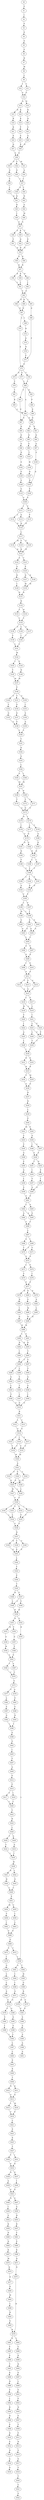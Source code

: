 strict digraph  {
	S0 -> S1 [ label = F ];
	S1 -> S2 [ label = I ];
	S2 -> S3 [ label = P ];
	S3 -> S4 [ label = E ];
	S4 -> S5 [ label = S ];
	S5 -> S6 [ label = P ];
	S6 -> S7 [ label = R ];
	S7 -> S8 [ label = W ];
	S8 -> S9 [ label = L ];
	S9 -> S10 [ label = I ];
	S9 -> S11 [ label = V ];
	S10 -> S12 [ label = S ];
	S11 -> S12 [ label = S ];
	S12 -> S13 [ label = Q ];
	S12 -> S14 [ label = H ];
	S13 -> S15 [ label = N ];
	S13 -> S16 [ label = K ];
	S14 -> S17 [ label = R ];
	S15 -> S18 [ label = R ];
	S16 -> S19 [ label = K ];
	S17 -> S20 [ label = Q ];
	S18 -> S21 [ label = K ];
	S19 -> S22 [ label = F ];
	S20 -> S23 [ label = S ];
	S21 -> S24 [ label = E ];
	S22 -> S25 [ label = S ];
	S23 -> S26 [ label = A ];
	S24 -> S27 [ label = Q ];
	S25 -> S28 [ label = K ];
	S26 -> S28 [ label = K ];
	S27 -> S29 [ label = A ];
	S28 -> S29 [ label = A ];
	S29 -> S30 [ label = F ];
	S29 -> S31 [ label = M ];
	S29 -> S32 [ label = Y ];
	S30 -> S33 [ label = G ];
	S31 -> S34 [ label = A ];
	S32 -> S35 [ label = E ];
	S33 -> S36 [ label = V ];
	S34 -> S37 [ label = I ];
	S35 -> S37 [ label = I ];
	S36 -> S38 [ label = L ];
	S37 -> S39 [ label = S ];
	S37 -> S40 [ label = T ];
	S38 -> S41 [ label = K ];
	S39 -> S41 [ label = K ];
	S40 -> S42 [ label = N ];
	S41 -> S43 [ label = K ];
	S42 -> S44 [ label = A ];
	S43 -> S45 [ label = I ];
	S44 -> S46 [ label = M ];
	S45 -> S47 [ label = A ];
	S46 -> S47 [ label = A ];
	S47 -> S48 [ label = S ];
	S47 -> S49 [ label = K ];
	S47 -> S50 [ label = T ];
	S48 -> S51 [ label = V ];
	S49 -> S52 [ label = Q ];
	S50 -> S53 [ label = E ];
	S51 -> S54 [ label = N ];
	S52 -> S54 [ label = N ];
	S53 -> S54 [ label = N ];
	S54 -> S55 [ label = G ];
	S54 -> S56 [ label = K ];
	S55 -> S57 [ label = R ];
	S56 -> S57 [ label = R ];
	S57 -> S58 [ label = E ];
	S57 -> S59 [ label = K ];
	S57 -> S60 [ label = N ];
	S58 -> S61 [ label = L ];
	S59 -> S61 [ label = L ];
	S60 -> S62 [ label = I ];
	S61 -> S63 [ label = S ];
	S62 -> S63 [ label = S ];
	S63 -> S64 [ label = D ];
	S63 -> S65 [ label = I ];
	S63 -> S66 [ label = K ];
	S64 -> S67 [ label = N ];
	S65 -> S68 [ label = D ];
	S66 -> S67 [ label = N ];
	S67 -> S69 [ label = I ];
	S67 -> S70 [ label = L ];
	S68 -> S71 [ label = F ];
	S69 -> S72 [ label = R ];
	S70 -> S73 [ label = E ];
	S71 -> S73 [ label = E ];
	S72 -> S74 [ label = K ];
	S73 -> S75 [ label = E ];
	S73 -> S76 [ label = T ];
	S73 -> S77 [ label = A ];
	S74 -> S78 [ label = N ];
	S75 -> S79 [ label = V ];
	S76 -> S80 [ label = L ];
	S77 -> S80 [ label = L ];
	S78 -> S71 [ label = F ];
	S79 -> S81 [ label = T ];
	S80 -> S82 [ label = K ];
	S80 -> S83 [ label = V ];
	S80 -> S84 [ label = A ];
	S81 -> S85 [ label = R ];
	S82 -> S86 [ label = P ];
	S83 -> S87 [ label = E ];
	S84 -> S88 [ label = D ];
	S84 -> S87 [ label = E ];
	S85 -> S84 [ label = A ];
	S86 -> S89 [ label = E ];
	S87 -> S90 [ label = D ];
	S88 -> S91 [ label = E ];
	S88 -> S92 [ label = E ];
	S89 -> S88 [ label = D ];
	S90 -> S93 [ label = E ];
	S91 -> S94 [ label = K ];
	S92 -> S95 [ label = D ];
	S93 -> S96 [ label = G ];
	S94 -> S97 [ label = A ];
	S95 -> S98 [ label = S ];
	S96 -> S99 [ label = D ];
	S97 -> S100 [ label = G ];
	S98 -> S101 [ label = T ];
	S99 -> S102 [ label = S ];
	S100 -> S103 [ label = N ];
	S101 -> S104 [ label = M ];
	S102 -> S105 [ label = P ];
	S103 -> S106 [ label = P ];
	S104 -> S107 [ label = N ];
	S105 -> S108 [ label = S ];
	S106 -> S109 [ label = S ];
	S107 -> S103 [ label = N ];
	S108 -> S110 [ label = G ];
	S109 -> S111 [ label = I ];
	S109 -> S112 [ label = V ];
	S110 -> S109 [ label = S ];
	S111 -> S113 [ label = A ];
	S111 -> S114 [ label = L ];
	S112 -> S115 [ label = F ];
	S113 -> S116 [ label = D ];
	S114 -> S116 [ label = D ];
	S115 -> S116 [ label = D ];
	S116 -> S117 [ label = L ];
	S117 -> S118 [ label = M ];
	S117 -> S119 [ label = V ];
	S117 -> S120 [ label = F ];
	S118 -> S121 [ label = R ];
	S119 -> S121 [ label = R ];
	S120 -> S121 [ label = R ];
	S121 -> S122 [ label = S ];
	S121 -> S123 [ label = T ];
	S122 -> S124 [ label = A ];
	S123 -> S125 [ label = P ];
	S124 -> S126 [ label = K ];
	S125 -> S127 [ label = Q ];
	S125 -> S128 [ label = N ];
	S126 -> S129 [ label = I ];
	S127 -> S130 [ label = M ];
	S128 -> S130 [ label = M ];
	S129 -> S131 [ label = R ];
	S130 -> S131 [ label = R ];
	S131 -> S132 [ label = K ];
	S132 -> S133 [ label = Y ];
	S132 -> S134 [ label = H ];
	S133 -> S135 [ label = T ];
	S134 -> S135 [ label = T ];
	S135 -> S136 [ label = V ];
	S135 -> S137 [ label = F ];
	S135 -> S138 [ label = L ];
	S136 -> S139 [ label = V ];
	S137 -> S140 [ label = I ];
	S138 -> S140 [ label = I ];
	S139 -> S141 [ label = L ];
	S140 -> S141 [ label = L ];
	S141 -> S142 [ label = M ];
	S142 -> S143 [ label = I ];
	S142 -> S144 [ label = F ];
	S143 -> S145 [ label = Y ];
	S144 -> S146 [ label = N ];
	S145 -> S147 [ label = W ];
	S146 -> S147 [ label = W ];
	S147 -> S148 [ label = F ];
	S148 -> S149 [ label = V ];
	S148 -> S150 [ label = S ];
	S148 -> S151 [ label = T ];
	S149 -> S152 [ label = V ];
	S150 -> S153 [ label = I ];
	S151 -> S154 [ label = S ];
	S152 -> S155 [ label = G ];
	S153 -> S156 [ label = S ];
	S154 -> S157 [ label = E ];
	S155 -> S158 [ label = V ];
	S156 -> S159 [ label = A ];
	S157 -> S158 [ label = V ];
	S158 -> S160 [ label = V ];
	S159 -> S160 [ label = V ];
	S160 -> S161 [ label = Y ];
	S161 -> S162 [ label = Q ];
	S162 -> S163 [ label = G ];
	S163 -> S164 [ label = L ];
	S164 -> S165 [ label = A ];
	S164 -> S166 [ label = I ];
	S165 -> S167 [ label = M ];
	S166 -> S167 [ label = M ];
	S167 -> S168 [ label = S ];
	S167 -> S169 [ label = R ];
	S168 -> S170 [ label = T ];
	S169 -> S171 [ label = L ];
	S169 -> S172 [ label = V ];
	S170 -> S173 [ label = G ];
	S171 -> S173 [ label = G ];
	S172 -> S173 [ label = G ];
	S173 -> S174 [ label = N ];
	S173 -> S175 [ label = I ];
	S174 -> S176 [ label = I ];
	S175 -> S177 [ label = L ];
	S175 -> S178 [ label = T ];
	S176 -> S179 [ label = G ];
	S177 -> S179 [ label = G ];
	S178 -> S180 [ label = A ];
	S179 -> S181 [ label = D ];
	S179 -> S182 [ label = G ];
	S180 -> S183 [ label = K ];
	S181 -> S184 [ label = D ];
	S182 -> S185 [ label = N ];
	S183 -> S185 [ label = N ];
	S184 -> S186 [ label = V ];
	S185 -> S187 [ label = I ];
	S185 -> S188 [ label = L ];
	S186 -> S189 [ label = Y ];
	S187 -> S189 [ label = Y ];
	S188 -> S189 [ label = Y ];
	S189 -> S190 [ label = L ];
	S189 -> S191 [ label = F ];
	S189 -> S192 [ label = I ];
	S190 -> S193 [ label = A ];
	S191 -> S194 [ label = D ];
	S192 -> S194 [ label = D ];
	S193 -> S195 [ label = F ];
	S194 -> S195 [ label = F ];
	S195 -> S196 [ label = L ];
	S195 -> S197 [ label = F ];
	S196 -> S198 [ label = M ];
	S196 -> S199 [ label = I ];
	S197 -> S199 [ label = I ];
	S198 -> S200 [ label = G ];
	S199 -> S201 [ label = S ];
	S199 -> S202 [ label = P ];
	S200 -> S203 [ label = G ];
	S201 -> S203 [ label = G ];
	S201 -> S204 [ label = A ];
	S202 -> S204 [ label = A ];
	S203 -> S205 [ label = L ];
	S204 -> S205 [ label = L ];
	S205 -> S206 [ label = A ];
	S205 -> S207 [ label = V ];
	S206 -> S208 [ label = E ];
	S207 -> S208 [ label = E ];
	S208 -> S209 [ label = I ];
	S208 -> S210 [ label = F ];
	S209 -> S211 [ label = P ];
	S210 -> S211 [ label = P ];
	S211 -> S212 [ label = G ];
	S211 -> S213 [ label = S ];
	S211 -> S214 [ label = A ];
	S212 -> S215 [ label = A ];
	S213 -> S215 [ label = A ];
	S214 -> S215 [ label = A ];
	S215 -> S216 [ label = L ];
	S215 -> S217 [ label = F ];
	S216 -> S218 [ label = M ];
	S216 -> S219 [ label = L ];
	S217 -> S219 [ label = L ];
	S218 -> S220 [ label = V ];
	S219 -> S221 [ label = I ];
	S220 -> S222 [ label = I ];
	S221 -> S223 [ label = L ];
	S221 -> S224 [ label = F ];
	S222 -> S225 [ label = A ];
	S223 -> S226 [ label = L ];
	S223 -> S227 [ label = F ];
	S224 -> S227 [ label = F ];
	S225 -> S228 [ label = L ];
	S226 -> S229 [ label = T ];
	S227 -> S229 [ label = T ];
	S228 -> S230 [ label = I ];
	S229 -> S230 [ label = I ];
	S230 -> S231 [ label = D ];
	S230 -> S232 [ label = E ];
	S231 -> S233 [ label = R ];
	S232 -> S233 [ label = R ];
	S233 -> S234 [ label = V ];
	S233 -> S235 [ label = M ];
	S234 -> S236 [ label = G ];
	S235 -> S236 [ label = G ];
	S236 -> S237 [ label = R ];
	S237 -> S238 [ label = R ];
	S238 -> S239 [ label = L ];
	S239 -> S240 [ label = P ];
	S240 -> S241 [ label = M ];
	S240 -> S242 [ label = F ];
	S241 -> S243 [ label = C ];
	S242 -> S244 [ label = A ];
	S243 -> S245 [ label = V ];
	S244 -> S246 [ label = I ];
	S244 -> S247 [ label = S ];
	S245 -> S248 [ label = A ];
	S246 -> S249 [ label = S ];
	S247 -> S249 [ label = S ];
	S248 -> S250 [ label = P ];
	S249 -> S251 [ label = T ];
	S249 -> S252 [ label = N ];
	S250 -> S253 [ label = G ];
	S251 -> S254 [ label = I ];
	S252 -> S255 [ label = F ];
	S253 -> S256 [ label = L ];
	S254 -> S257 [ label = V ];
	S255 -> S258 [ label = I ];
	S256 -> S259 [ label = S ];
	S257 -> S260 [ label = A ];
	S258 -> S260 [ label = A ];
	S259 -> S261 [ label = G ];
	S260 -> S261 [ label = G ];
	S261 -> S262 [ label = L ];
	S261 -> S263 [ label = A ];
	S262 -> S264 [ label = A ];
	S262 -> S265 [ label = S ];
	S263 -> S265 [ label = S ];
	S264 -> S266 [ label = C ];
	S265 -> S266 [ label = C ];
	S266 -> S267 [ label = L ];
	S267 -> S268 [ label = A ];
	S267 -> S269 [ label = I ];
	S268 -> S270 [ label = T ];
	S269 -> S271 [ label = V ];
	S269 -> S270 [ label = T ];
	S270 -> S272 [ label = A ];
	S271 -> S272 [ label = A ];
	S272 -> S273 [ label = L ];
	S272 -> S274 [ label = F ];
	S273 -> S275 [ label = V ];
	S274 -> S276 [ label = I ];
	S275 -> S277 [ label = P ];
	S276 -> S277 [ label = P ];
	S277 -> S278 [ label = H ];
	S277 -> S279 [ label = E ];
	S277 -> S280 [ label = D ];
	S278 -> S281 [ label = D ];
	S279 -> S282 [ label = A ];
	S280 -> S283 [ label = S ];
	S281 -> S284 [ label = I ];
	S282 -> S285 [ label = L ];
	S283 -> S286 [ label = M ];
	S284 -> S287 [ label = G ];
	S285 -> S288 [ label = H ];
	S286 -> S288 [ label = H ];
	S287 -> S289 [ label = W ];
	S288 -> S289 [ label = W ];
	S289 -> S290 [ label = L ];
	S289 -> S291 [ label = A ];
	S290 -> S292 [ label = N ];
	S290 -> S293 [ label = K ];
	S291 -> S293 [ label = K ];
	S292 -> S294 [ label = I ];
	S293 -> S295 [ label = T ];
	S294 -> S296 [ label = T ];
	S295 -> S296 [ label = T ];
	S295 -> S297 [ label = V ];
	S296 -> S298 [ label = L ];
	S296 -> S299 [ label = I ];
	S297 -> S300 [ label = V ];
	S298 -> S301 [ label = V ];
	S299 -> S302 [ label = S ];
	S300 -> S303 [ label = G ];
	S301 -> S304 [ label = T ];
	S302 -> S305 [ label = L ];
	S303 -> S306 [ label = S ];
	S304 -> S307 [ label = L ];
	S305 -> S308 [ label = V ];
	S306 -> S309 [ label = I ];
	S307 -> S310 [ label = G ];
	S308 -> S310 [ label = G ];
	S309 -> S310 [ label = G ];
	S310 -> S311 [ label = R ];
	S311 -> S312 [ label = L ];
	S311 -> S313 [ label = C ];
	S312 -> S314 [ label = G ];
	S313 -> S314 [ label = G ];
	S314 -> S315 [ label = L ];
	S314 -> S316 [ label = I ];
	S314 -> S317 [ label = V ];
	S315 -> S318 [ label = T ];
	S316 -> S318 [ label = T ];
	S316 -> S319 [ label = V ];
	S317 -> S319 [ label = V ];
	S318 -> S320 [ label = M ];
	S319 -> S320 [ label = M ];
	S320 -> S321 [ label = A ];
	S321 -> S322 [ label = Y ];
	S321 -> S323 [ label = F ];
	S321 -> S324 [ label = V ];
	S322 -> S325 [ label = E ];
	S323 -> S325 [ label = E ];
	S324 -> S325 [ label = E ];
	S324 -> S326 [ label = Q ];
	S325 -> S327 [ label = M ];
	S325 -> S328 [ label = L ];
	S326 -> S328 [ label = L ];
	S327 -> S329 [ label = V ];
	S328 -> S329 [ label = V ];
	S329 -> S330 [ label = T ];
	S329 -> S331 [ label = C ];
	S329 -> S332 [ label = V ];
	S329 -> S333 [ label = I ];
	S330 -> S334 [ label = L ];
	S331 -> S334 [ label = L ];
	S332 -> S335 [ label = F ];
	S333 -> S335 [ label = F ];
	S334 -> S336 [ label = V ];
	S335 -> S336 [ label = V ];
	S336 -> S337 [ label = N ];
	S337 -> S338 [ label = N ];
	S337 -> S339 [ label = T ];
	S337 -> S340 [ label = V ];
	S338 -> S341 [ label = E ];
	S339 -> S341 [ label = E ];
	S340 -> S341 [ label = E ];
	S341 -> S342 [ label = L ];
	S342 -> S343 [ label = Y ];
	S343 -> S344 [ label = P ];
	S344 -> S345 [ label = T ];
	S345 -> S346 [ label = H ];
	S345 -> S347 [ label = F ];
	S346 -> S348 [ label = L ];
	S347 -> S348 [ label = L ];
	S347 -> S349 [ label = V ];
	S348 -> S350 [ label = R ];
	S349 -> S350 [ label = R ];
	S350 -> S351 [ label = N ];
	S350 -> S352 [ label = S ];
	S351 -> S353 [ label = M ];
	S351 -> S354 [ label = F ];
	S352 -> S355 [ label = H ];
	S353 -> S356 [ label = A ];
	S354 -> S357 [ label = G ];
	S355 -> S358 [ label = L ];
	S356 -> S359 [ label = M ];
	S357 -> S360 [ label = V ];
	S358 -> S361 [ label = A ];
	S358 -> S362 [ label = T ];
	S359 -> S363 [ label = S ];
	S360 -> S363 [ label = S ];
	S361 -> S364 [ label = I ];
	S362 -> S365 [ label = H ];
	S363 -> S366 [ label = T ];
	S363 -> S367 [ label = V ];
	S364 -> S368 [ label = I ];
	S365 -> S369 [ label = G ];
	S366 -> S370 [ label = C ];
	S367 -> S370 [ label = C ];
	S368 -> S371 [ label = G ];
	S369 -> S372 [ label = R ];
	S370 -> S373 [ label = S ];
	S371 -> S374 [ label = G ];
	S372 -> S375 [ label = S ];
	S372 -> S376 [ label = N ];
	S373 -> S377 [ label = S ];
	S373 -> S378 [ label = A ];
	S374 -> S379 [ label = F ];
	S374 -> S380 [ label = G ];
	S375 -> S381 [ label = F ];
	S376 -> S381 [ label = F ];
	S377 -> S382 [ label = L ];
	S378 -> S383 [ label = F ];
	S379 -> S384 [ label = V ];
	S380 -> S385 [ label = S ];
	S381 -> S386 [ label = S ];
	S382 -> S387 [ label = S ];
	S383 -> S388 [ label = C ];
	S384 -> S389 [ label = I ];
	S385 -> S390 [ label = V ];
	S386 -> S391 [ label = A ];
	S387 -> S392 [ label = G ];
	S388 -> S393 [ label = D ];
	S389 -> S394 [ label = L ];
	S390 -> S394 [ label = L ];
	S391 -> S395 [ label = A ];
	S392 -> S396 [ label = I ];
	S393 -> S396 [ label = I ];
	S394 -> S397 [ label = L ];
	S395 -> S398 [ label = A ];
	S396 -> S399 [ label = G ];
	S397 -> S400 [ label = L ];
	S398 -> S401 [ label = A ];
	S399 -> S402 [ label = G ];
	S400 -> S403 [ label = P ];
	S402 -> S405 [ label = I ];
	S403 -> S406 [ label = E ];
	S405 -> S407 [ label = V ];
	S406 -> S408 [ label = T ];
	S407 -> S409 [ label = A ];
	S408 -> S410 [ label = N ];
	S408 -> S411 [ label = K ];
	S409 -> S412 [ label = P ];
	S410 -> S413 [ label = G ];
	S411 -> S413 [ label = G ];
	S412 -> S414 [ label = F ];
	S413 -> S415 [ label = L ];
	S413 -> S416 [ label = M ];
	S414 -> S417 [ label = V ];
	S414 -> S418 [ label = I ];
	S415 -> S419 [ label = P ];
	S416 -> S419 [ label = P ];
	S417 -> S420 [ label = L ];
	S418 -> S420 [ label = L ];
	S419 -> S421 [ label = L ];
	S420 -> S422 [ label = Y ];
	S421 -> S423 [ label = P ];
	S422 -> S424 [ label = R ];
	S423 -> S425 [ label = E ];
	S424 -> S426 [ label = L ];
	S425 -> S427 [ label = T ];
	S426 -> S428 [ label = Y ];
	S426 -> S429 [ label = A ];
	S427 -> S430 [ label = T ];
	S427 -> S431 [ label = I ];
	S428 -> S432 [ label = T ];
	S429 -> S433 [ label = A ];
	S430 -> S434 [ label = E ];
	S431 -> S434 [ label = E ];
	S432 -> S435 [ label = I ];
	S433 -> S435 [ label = I ];
	S434 -> S436 [ label = D ];
	S434 -> S437 [ label = E ];
	S435 -> S438 [ label = W ];
	S436 -> S439 [ label = A ];
	S437 -> S440 [ label = I ];
	S438 -> S441 [ label = R ];
	S438 -> S442 [ label = L ];
	S439 -> S443 [ label = E ];
	S440 -> S443 [ label = E ];
	S441 -> S444 [ label = H ];
	S442 -> S445 [ label = E ];
	S443 -> S446 [ label = N ];
	S443 -> S447 [ label = S ];
	S444 -> S448 [ label = L ];
	S445 -> S448 [ label = L ];
	S446 -> S449 [ label = I ];
	S447 -> S450 [ label = G ];
	S448 -> S451 [ label = P ];
	S449 -> S452 [ label = S ];
	S450 -> S453 [ label = H ];
	S451 -> S454 [ label = M ];
	S451 -> S455 [ label = V ];
	S452 -> S456 [ label = K ];
	S453 -> S457 [ label = R ];
	S454 -> S458 [ label = V ];
	S455 -> S459 [ label = I ];
	S456 -> S460 [ label = N ];
	S457 -> S461 [ label = Y ];
	S458 -> S462 [ label = I ];
	S459 -> S463 [ label = L ];
	S460 -> S464 [ label = Q ];
	S461 -> S465 [ label = S ];
	S462 -> S466 [ label = F ];
	S463 -> S466 [ label = F ];
	S464 -> S467 [ label = K ];
	S465 -> S468 [ label = K ];
	S466 -> S469 [ label = G ];
	S467 -> S470 [ label = M ];
	S468 -> S471 [ label = Q ];
	S469 -> S472 [ label = T ];
	S469 -> S473 [ label = V ];
	S470 -> S474 [ label = K ];
	S471 -> S475 [ label = N ];
	S472 -> S358 [ label = L ];
	S473 -> S476 [ label = I ];
	S474 -> S477 [ label = Q ];
	S475 -> S478 [ label = R ];
	S476 -> S479 [ label = G ];
	S477 -> S480 [ label = K ];
	S478 -> S481 [ label = K ];
	S478 -> S482 [ label = L ];
	S479 -> S483 [ label = L ];
	S480 -> S484 [ label = M ];
	S481 -> S485 [ label = F ];
	S482 -> S486 [ label = V ];
	S483 -> S487 [ label = L ];
	S484 -> S488 [ label = L ];
	S485 -> S489 [ label = E ];
	S486 -> S490 [ label = K ];
	S487 -> S491 [ label = S ];
	S488 -> S492 [ label = R ];
	S489 -> S493 [ label = T ];
	S490 -> S494 [ label = D ];
	S491 -> S374 [ label = G ];
	S492 -> S495 [ label = S ];
	S493 -> S496 [ label = K ];
	S494 -> S497 [ label = E ];
	S495 -> S478 [ label = R ];
	S496 -> S498 [ label = N ];
	S497 -> S499 [ label = L ];
	S498 -> S500 [ label = P ];
	S499 -> S501 [ label = F ];
	S500 -> S502 [ label = L ];
	S501 -> S503 [ label = F ];
	S502 -> S504 [ label = R ];
	S503 -> S505 [ label = N ];
	S504 -> S506 [ label = N ];
	S505 -> S507 [ label = P ];
	S506 -> S508 [ label = E ];
	S507 -> S509 [ label = V ];
	S508 -> S510 [ label = D ];
	S509 -> S511 [ label = F ];
	S510 -> S512 [ label = S ];
	S511 -> S513 [ label = N ];
	S512 -> S514 [ label = Q ];
	S513 -> S515 [ label = S ];
	S514 -> S516 [ label = A ];
	S515 -> S517 [ label = S ];
	S516 -> S518 [ label = D ];
	S517 -> S519 [ label = V ];
	S519 -> S520 [ label = T ];
	S520 -> S521 [ label = C ];
	S521 -> S522 [ label = S ];
}
